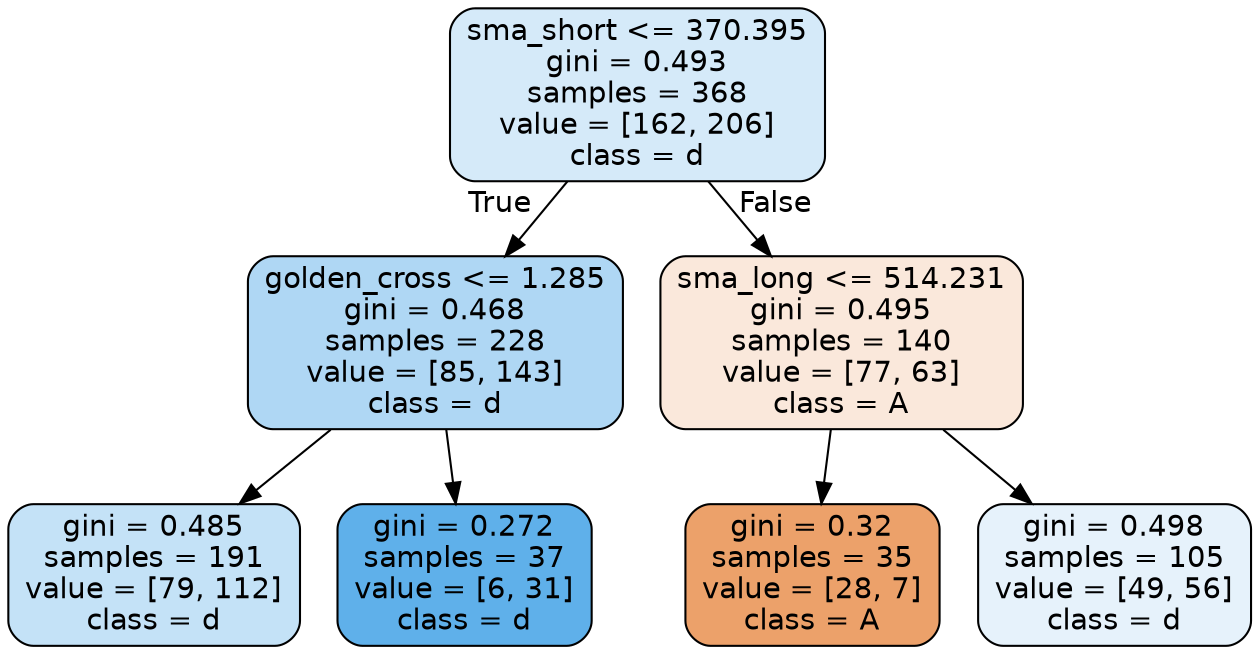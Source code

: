 digraph Tree {
node [shape=box, style="filled, rounded", color="black", fontname=helvetica] ;
edge [fontname=helvetica] ;
0 [label="sma_short <= 370.395\ngini = 0.493\nsamples = 368\nvalue = [162, 206]\nclass = d", fillcolor="#399de536"] ;
1 [label="golden_cross <= 1.285\ngini = 0.468\nsamples = 228\nvalue = [85, 143]\nclass = d", fillcolor="#399de567"] ;
0 -> 1 [labeldistance=2.5, labelangle=45, headlabel="True"] ;
2 [label="gini = 0.485\nsamples = 191\nvalue = [79, 112]\nclass = d", fillcolor="#399de54b"] ;
1 -> 2 ;
3 [label="gini = 0.272\nsamples = 37\nvalue = [6, 31]\nclass = d", fillcolor="#399de5ce"] ;
1 -> 3 ;
4 [label="sma_long <= 514.231\ngini = 0.495\nsamples = 140\nvalue = [77, 63]\nclass = A", fillcolor="#e581392e"] ;
0 -> 4 [labeldistance=2.5, labelangle=-45, headlabel="False"] ;
5 [label="gini = 0.32\nsamples = 35\nvalue = [28, 7]\nclass = A", fillcolor="#e58139bf"] ;
4 -> 5 ;
6 [label="gini = 0.498\nsamples = 105\nvalue = [49, 56]\nclass = d", fillcolor="#399de520"] ;
4 -> 6 ;
}
